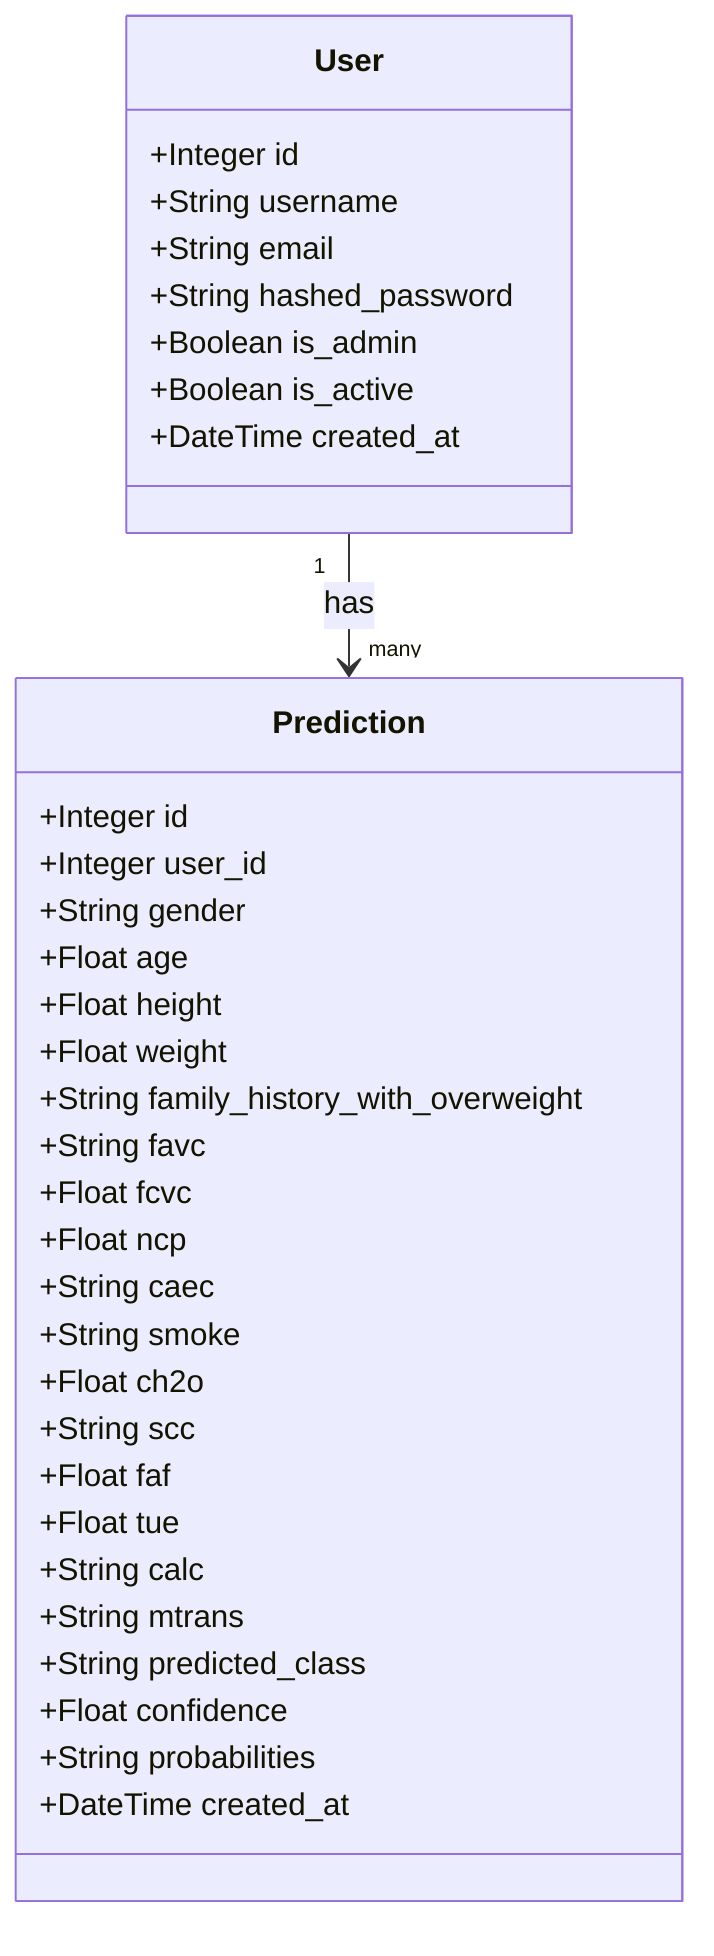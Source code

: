 classDiagram
    class User {
        +Integer id
        +String username
        +String email
        +String hashed_password
        +Boolean is_admin
        +Boolean is_active
        +DateTime created_at
    }

    class Prediction {
        +Integer id
        +Integer user_id
        +String gender
        +Float age
        +Float height
        +Float weight
        +String family_history_with_overweight
        +String favc
        +Float fcvc
        +Float ncp
        +String caec
        +String smoke
        +Float ch2o
        +String scc
        +Float faf
        +Float tue
        +String calc
        +String mtrans
        +String predicted_class
        +Float confidence
        +String probabilities
        +DateTime created_at
    }

    User "1" --> "many" Prediction : has